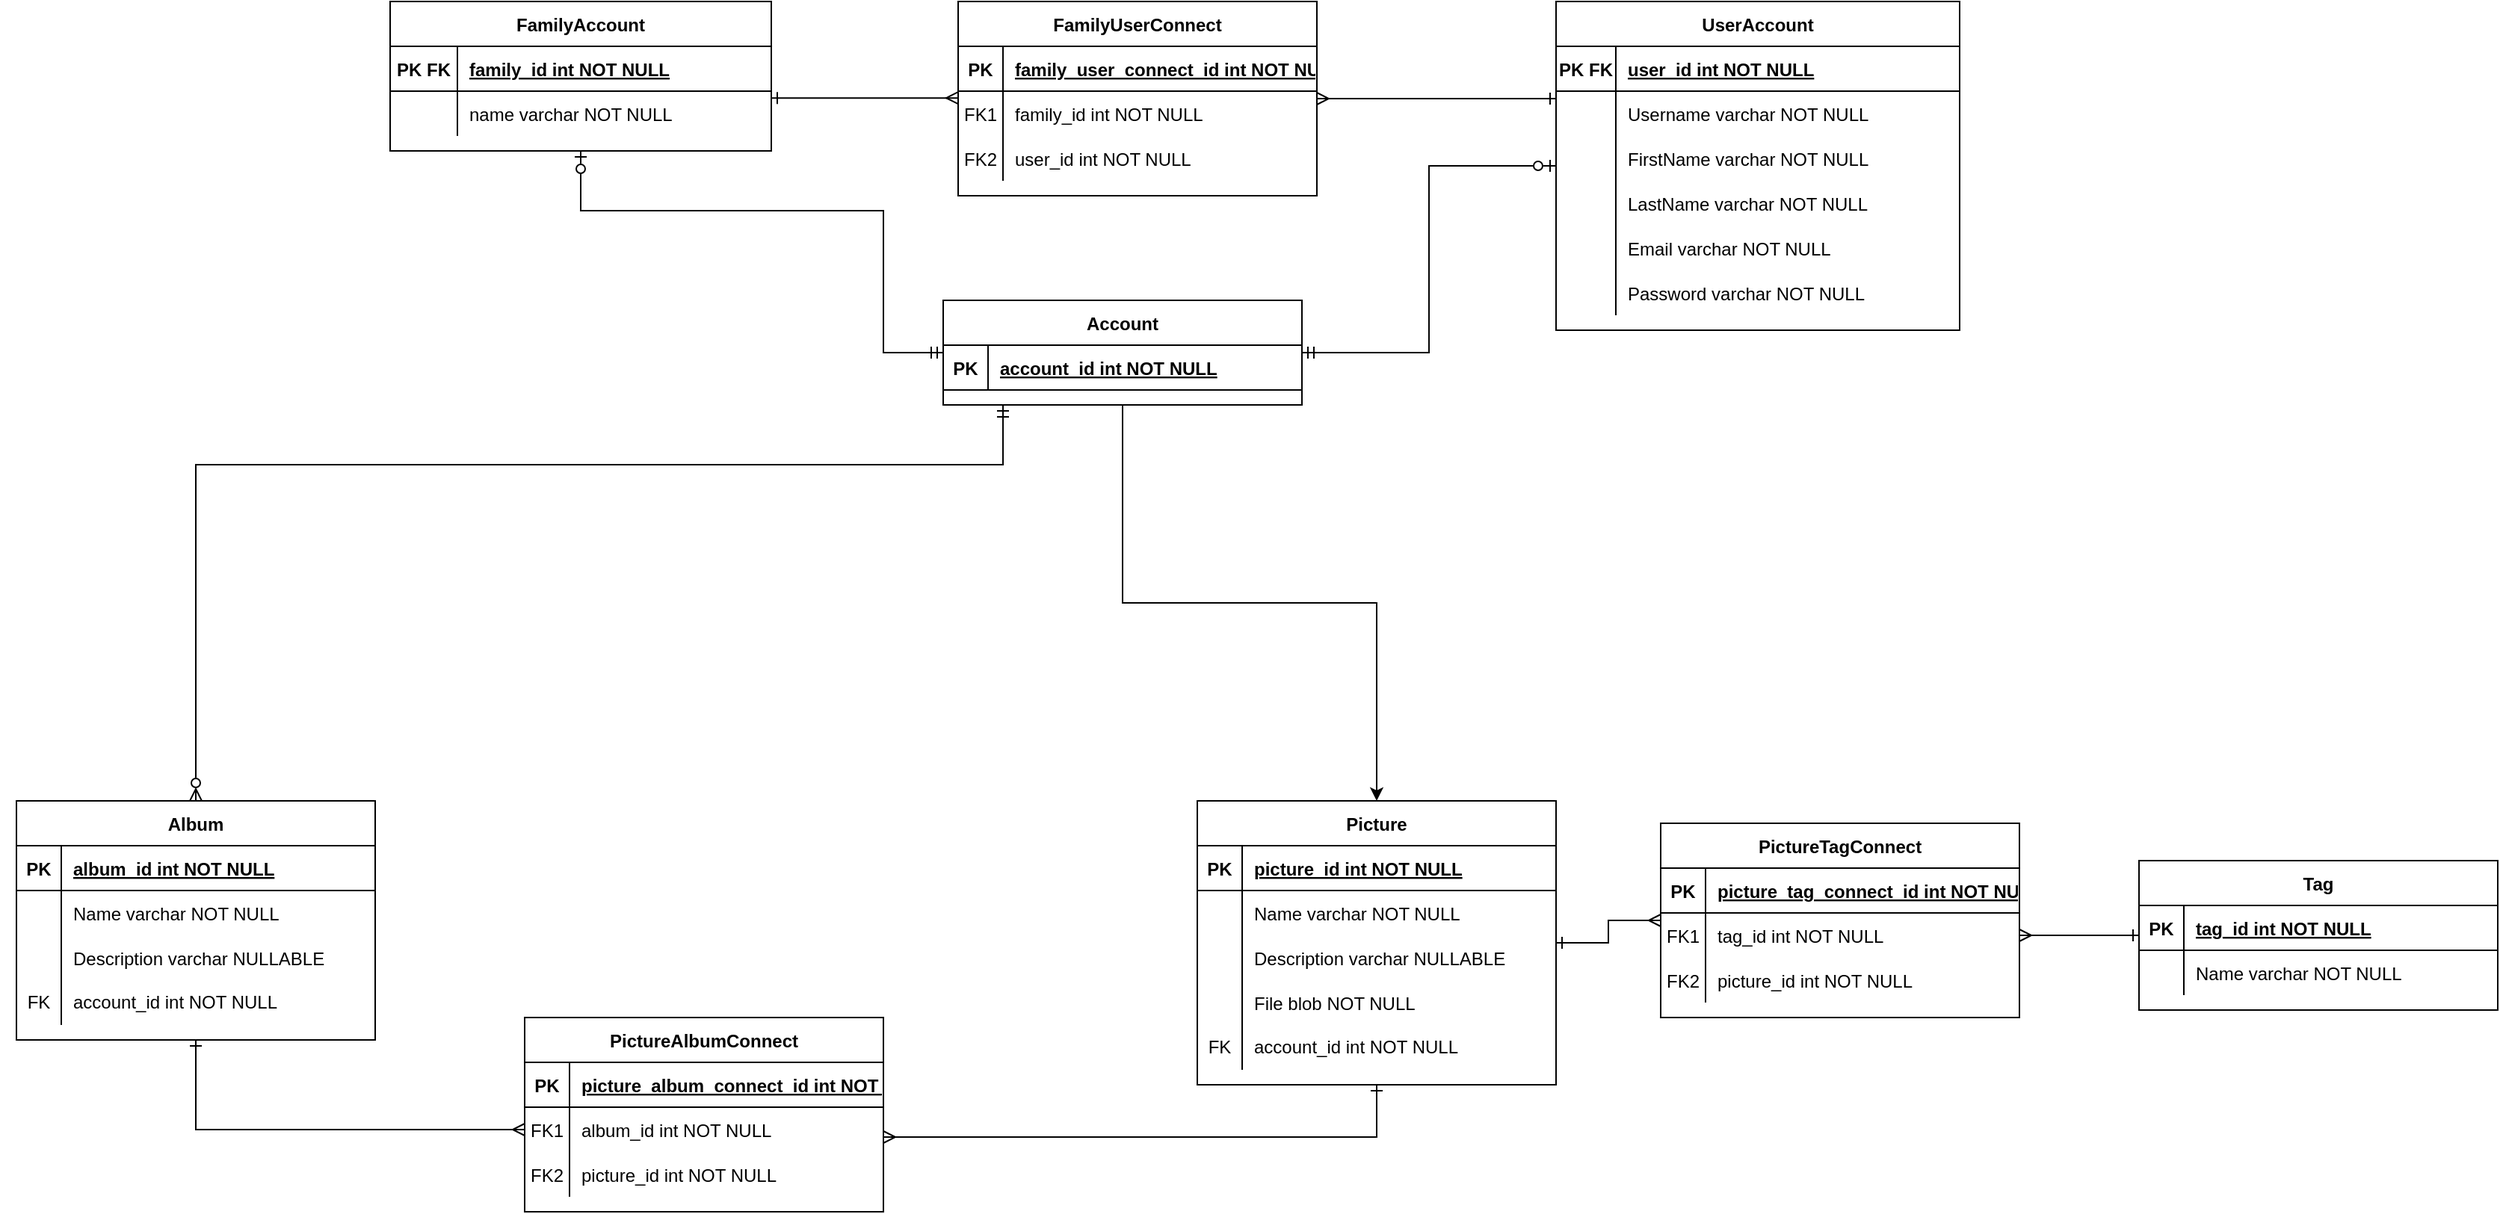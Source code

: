 <mxfile version="26.0.11">
  <diagram id="R2lEEEUBdFMjLlhIrx00" name="Page-1">
    <mxGraphModel dx="3000" dy="1609" grid="1" gridSize="10" guides="1" tooltips="1" connect="1" arrows="1" fold="1" page="1" pageScale="1" pageWidth="850" pageHeight="1100" math="0" shadow="0" extFonts="Permanent Marker^https://fonts.googleapis.com/css?family=Permanent+Marker">
      <root>
        <mxCell id="0" />
        <mxCell id="1" parent="0" />
        <mxCell id="RA-EOFCS5akj_mAFIL7i-8" style="edgeStyle=orthogonalEdgeStyle;rounded=0;orthogonalLoop=1;jettySize=auto;html=1;startArrow=ERone;startFill=0;endArrow=ERmany;endFill=0;" edge="1" parent="1" source="RA-EOFCS5akj_mAFIL7i-9" target="RA-EOFCS5akj_mAFIL7i-40">
          <mxGeometry relative="1" as="geometry" />
        </mxCell>
        <mxCell id="RA-EOFCS5akj_mAFIL7i-9" value="Picture" style="shape=table;startSize=30;container=1;collapsible=1;childLayout=tableLayout;fixedRows=1;rowLines=0;fontStyle=1;align=center;resizeLast=1;" vertex="1" parent="1">
          <mxGeometry x="800" y="575" width="240" height="190" as="geometry" />
        </mxCell>
        <mxCell id="RA-EOFCS5akj_mAFIL7i-10" value="" style="shape=partialRectangle;collapsible=0;dropTarget=0;pointerEvents=0;fillColor=none;points=[[0,0.5],[1,0.5]];portConstraint=eastwest;top=0;left=0;right=0;bottom=1;" vertex="1" parent="RA-EOFCS5akj_mAFIL7i-9">
          <mxGeometry y="30" width="240" height="30" as="geometry" />
        </mxCell>
        <mxCell id="RA-EOFCS5akj_mAFIL7i-11" value="PK" style="shape=partialRectangle;overflow=hidden;connectable=0;fillColor=none;top=0;left=0;bottom=0;right=0;fontStyle=1;" vertex="1" parent="RA-EOFCS5akj_mAFIL7i-10">
          <mxGeometry width="30" height="30" as="geometry">
            <mxRectangle width="30" height="30" as="alternateBounds" />
          </mxGeometry>
        </mxCell>
        <mxCell id="RA-EOFCS5akj_mAFIL7i-12" value="picture_id int NOT NULL " style="shape=partialRectangle;overflow=hidden;connectable=0;fillColor=none;top=0;left=0;bottom=0;right=0;align=left;spacingLeft=6;fontStyle=5;" vertex="1" parent="RA-EOFCS5akj_mAFIL7i-10">
          <mxGeometry x="30" width="210" height="30" as="geometry">
            <mxRectangle width="210" height="30" as="alternateBounds" />
          </mxGeometry>
        </mxCell>
        <mxCell id="RA-EOFCS5akj_mAFIL7i-13" value="" style="shape=partialRectangle;collapsible=0;dropTarget=0;pointerEvents=0;fillColor=none;points=[[0,0.5],[1,0.5]];portConstraint=eastwest;top=0;left=0;right=0;bottom=0;" vertex="1" parent="RA-EOFCS5akj_mAFIL7i-9">
          <mxGeometry y="60" width="240" height="30" as="geometry" />
        </mxCell>
        <mxCell id="RA-EOFCS5akj_mAFIL7i-14" value="" style="shape=partialRectangle;overflow=hidden;connectable=0;fillColor=none;top=0;left=0;bottom=0;right=0;" vertex="1" parent="RA-EOFCS5akj_mAFIL7i-13">
          <mxGeometry width="30" height="30" as="geometry">
            <mxRectangle width="30" height="30" as="alternateBounds" />
          </mxGeometry>
        </mxCell>
        <mxCell id="RA-EOFCS5akj_mAFIL7i-15" value="Name varchar NOT NULL" style="shape=partialRectangle;overflow=hidden;connectable=0;fillColor=none;top=0;left=0;bottom=0;right=0;align=left;spacingLeft=6;" vertex="1" parent="RA-EOFCS5akj_mAFIL7i-13">
          <mxGeometry x="30" width="210" height="30" as="geometry">
            <mxRectangle width="210" height="30" as="alternateBounds" />
          </mxGeometry>
        </mxCell>
        <mxCell id="RA-EOFCS5akj_mAFIL7i-16" value="" style="shape=tableRow;horizontal=0;startSize=0;swimlaneHead=0;swimlaneBody=0;fillColor=none;collapsible=0;dropTarget=0;points=[[0,0.5],[1,0.5]];portConstraint=eastwest;top=0;left=0;right=0;bottom=0;" vertex="1" parent="RA-EOFCS5akj_mAFIL7i-9">
          <mxGeometry y="90" width="240" height="30" as="geometry" />
        </mxCell>
        <mxCell id="RA-EOFCS5akj_mAFIL7i-17" value="" style="shape=partialRectangle;connectable=0;fillColor=none;top=0;left=0;bottom=0;right=0;editable=1;overflow=hidden;" vertex="1" parent="RA-EOFCS5akj_mAFIL7i-16">
          <mxGeometry width="30" height="30" as="geometry">
            <mxRectangle width="30" height="30" as="alternateBounds" />
          </mxGeometry>
        </mxCell>
        <mxCell id="RA-EOFCS5akj_mAFIL7i-18" value="Description varchar NULLABLE" style="shape=partialRectangle;connectable=0;fillColor=none;top=0;left=0;bottom=0;right=0;align=left;spacingLeft=6;overflow=hidden;" vertex="1" parent="RA-EOFCS5akj_mAFIL7i-16">
          <mxGeometry x="30" width="210" height="30" as="geometry">
            <mxRectangle width="210" height="30" as="alternateBounds" />
          </mxGeometry>
        </mxCell>
        <mxCell id="RA-EOFCS5akj_mAFIL7i-19" value="" style="shape=tableRow;horizontal=0;startSize=0;swimlaneHead=0;swimlaneBody=0;fillColor=none;collapsible=0;dropTarget=0;points=[[0,0.5],[1,0.5]];portConstraint=eastwest;top=0;left=0;right=0;bottom=0;" vertex="1" parent="RA-EOFCS5akj_mAFIL7i-9">
          <mxGeometry y="120" width="240" height="30" as="geometry" />
        </mxCell>
        <mxCell id="RA-EOFCS5akj_mAFIL7i-20" value="" style="shape=partialRectangle;connectable=0;fillColor=none;top=0;left=0;bottom=0;right=0;editable=1;overflow=hidden;" vertex="1" parent="RA-EOFCS5akj_mAFIL7i-19">
          <mxGeometry width="30" height="30" as="geometry">
            <mxRectangle width="30" height="30" as="alternateBounds" />
          </mxGeometry>
        </mxCell>
        <mxCell id="RA-EOFCS5akj_mAFIL7i-21" value="File blob NOT NULL" style="shape=partialRectangle;connectable=0;fillColor=none;top=0;left=0;bottom=0;right=0;align=left;spacingLeft=6;overflow=hidden;" vertex="1" parent="RA-EOFCS5akj_mAFIL7i-19">
          <mxGeometry x="30" width="210" height="30" as="geometry">
            <mxRectangle width="210" height="30" as="alternateBounds" />
          </mxGeometry>
        </mxCell>
        <mxCell id="RA-EOFCS5akj_mAFIL7i-121" value="" style="shape=tableRow;horizontal=0;startSize=0;swimlaneHead=0;swimlaneBody=0;fillColor=none;collapsible=0;dropTarget=0;points=[[0,0.5],[1,0.5]];portConstraint=eastwest;top=0;left=0;right=0;bottom=0;" vertex="1" parent="RA-EOFCS5akj_mAFIL7i-9">
          <mxGeometry y="150" width="240" height="30" as="geometry" />
        </mxCell>
        <mxCell id="RA-EOFCS5akj_mAFIL7i-122" value="FK" style="shape=partialRectangle;connectable=0;fillColor=none;top=0;left=0;bottom=0;right=0;fontStyle=0;overflow=hidden;whiteSpace=wrap;html=1;" vertex="1" parent="RA-EOFCS5akj_mAFIL7i-121">
          <mxGeometry width="30" height="30" as="geometry">
            <mxRectangle width="30" height="30" as="alternateBounds" />
          </mxGeometry>
        </mxCell>
        <mxCell id="RA-EOFCS5akj_mAFIL7i-123" value="account_id int NOT NULL" style="shape=partialRectangle;connectable=0;fillColor=none;top=0;left=0;bottom=0;right=0;align=left;spacingLeft=6;fontStyle=0;overflow=hidden;whiteSpace=wrap;html=1;" vertex="1" parent="RA-EOFCS5akj_mAFIL7i-121">
          <mxGeometry x="30" width="210" height="30" as="geometry">
            <mxRectangle width="210" height="30" as="alternateBounds" />
          </mxGeometry>
        </mxCell>
        <mxCell id="RA-EOFCS5akj_mAFIL7i-22" style="edgeStyle=orthogonalEdgeStyle;rounded=0;orthogonalLoop=1;jettySize=auto;html=1;startArrow=ERmany;startFill=0;endArrow=ERone;endFill=0;" edge="1" parent="1" source="RA-EOFCS5akj_mAFIL7i-23" target="RA-EOFCS5akj_mAFIL7i-9">
          <mxGeometry relative="1" as="geometry">
            <Array as="points">
              <mxPoint x="920" y="800" />
            </Array>
          </mxGeometry>
        </mxCell>
        <mxCell id="RA-EOFCS5akj_mAFIL7i-23" value="PictureAlbumConnect" style="shape=table;startSize=30;container=1;collapsible=1;childLayout=tableLayout;fixedRows=1;rowLines=0;fontStyle=1;align=center;resizeLast=1;" vertex="1" parent="1">
          <mxGeometry x="350" y="720" width="240" height="130" as="geometry" />
        </mxCell>
        <mxCell id="RA-EOFCS5akj_mAFIL7i-24" value="" style="shape=partialRectangle;collapsible=0;dropTarget=0;pointerEvents=0;fillColor=none;points=[[0,0.5],[1,0.5]];portConstraint=eastwest;top=0;left=0;right=0;bottom=1;" vertex="1" parent="RA-EOFCS5akj_mAFIL7i-23">
          <mxGeometry y="30" width="240" height="30" as="geometry" />
        </mxCell>
        <mxCell id="RA-EOFCS5akj_mAFIL7i-25" value="PK" style="shape=partialRectangle;overflow=hidden;connectable=0;fillColor=none;top=0;left=0;bottom=0;right=0;fontStyle=1;" vertex="1" parent="RA-EOFCS5akj_mAFIL7i-24">
          <mxGeometry width="30" height="30" as="geometry">
            <mxRectangle width="30" height="30" as="alternateBounds" />
          </mxGeometry>
        </mxCell>
        <mxCell id="RA-EOFCS5akj_mAFIL7i-26" value="picture_album_connect_id int NOT NULL " style="shape=partialRectangle;overflow=hidden;connectable=0;fillColor=none;top=0;left=0;bottom=0;right=0;align=left;spacingLeft=6;fontStyle=5;" vertex="1" parent="RA-EOFCS5akj_mAFIL7i-24">
          <mxGeometry x="30" width="210" height="30" as="geometry">
            <mxRectangle width="210" height="30" as="alternateBounds" />
          </mxGeometry>
        </mxCell>
        <mxCell id="RA-EOFCS5akj_mAFIL7i-27" value="" style="shape=partialRectangle;collapsible=0;dropTarget=0;pointerEvents=0;fillColor=none;points=[[0,0.5],[1,0.5]];portConstraint=eastwest;top=0;left=0;right=0;bottom=0;" vertex="1" parent="RA-EOFCS5akj_mAFIL7i-23">
          <mxGeometry y="60" width="240" height="30" as="geometry" />
        </mxCell>
        <mxCell id="RA-EOFCS5akj_mAFIL7i-28" value="FK1" style="shape=partialRectangle;overflow=hidden;connectable=0;fillColor=none;top=0;left=0;bottom=0;right=0;" vertex="1" parent="RA-EOFCS5akj_mAFIL7i-27">
          <mxGeometry width="30" height="30" as="geometry">
            <mxRectangle width="30" height="30" as="alternateBounds" />
          </mxGeometry>
        </mxCell>
        <mxCell id="RA-EOFCS5akj_mAFIL7i-29" value="album_id int NOT NULL" style="shape=partialRectangle;overflow=hidden;connectable=0;fillColor=none;top=0;left=0;bottom=0;right=0;align=left;spacingLeft=6;" vertex="1" parent="RA-EOFCS5akj_mAFIL7i-27">
          <mxGeometry x="30" width="210" height="30" as="geometry">
            <mxRectangle width="210" height="30" as="alternateBounds" />
          </mxGeometry>
        </mxCell>
        <mxCell id="RA-EOFCS5akj_mAFIL7i-30" value="" style="shape=partialRectangle;collapsible=0;dropTarget=0;pointerEvents=0;fillColor=none;points=[[0,0.5],[1,0.5]];portConstraint=eastwest;top=0;left=0;right=0;bottom=0;" vertex="1" parent="RA-EOFCS5akj_mAFIL7i-23">
          <mxGeometry y="90" width="240" height="30" as="geometry" />
        </mxCell>
        <mxCell id="RA-EOFCS5akj_mAFIL7i-31" value="FK2" style="shape=partialRectangle;overflow=hidden;connectable=0;fillColor=none;top=0;left=0;bottom=0;right=0;" vertex="1" parent="RA-EOFCS5akj_mAFIL7i-30">
          <mxGeometry width="30" height="30" as="geometry">
            <mxRectangle width="30" height="30" as="alternateBounds" />
          </mxGeometry>
        </mxCell>
        <mxCell id="RA-EOFCS5akj_mAFIL7i-32" value="picture_id int NOT NULL" style="shape=partialRectangle;overflow=hidden;connectable=0;fillColor=none;top=0;left=0;bottom=0;right=0;align=left;spacingLeft=6;" vertex="1" parent="RA-EOFCS5akj_mAFIL7i-30">
          <mxGeometry x="30" width="210" height="30" as="geometry">
            <mxRectangle width="210" height="30" as="alternateBounds" />
          </mxGeometry>
        </mxCell>
        <mxCell id="RA-EOFCS5akj_mAFIL7i-33" value="Tag" style="shape=table;startSize=30;container=1;collapsible=1;childLayout=tableLayout;fixedRows=1;rowLines=0;fontStyle=1;align=center;resizeLast=1;" vertex="1" parent="1">
          <mxGeometry x="1430" y="615" width="240" height="100" as="geometry" />
        </mxCell>
        <mxCell id="RA-EOFCS5akj_mAFIL7i-34" value="" style="shape=partialRectangle;collapsible=0;dropTarget=0;pointerEvents=0;fillColor=none;points=[[0,0.5],[1,0.5]];portConstraint=eastwest;top=0;left=0;right=0;bottom=1;" vertex="1" parent="RA-EOFCS5akj_mAFIL7i-33">
          <mxGeometry y="30" width="240" height="30" as="geometry" />
        </mxCell>
        <mxCell id="RA-EOFCS5akj_mAFIL7i-35" value="PK" style="shape=partialRectangle;overflow=hidden;connectable=0;fillColor=none;top=0;left=0;bottom=0;right=0;fontStyle=1;" vertex="1" parent="RA-EOFCS5akj_mAFIL7i-34">
          <mxGeometry width="30" height="30" as="geometry">
            <mxRectangle width="30" height="30" as="alternateBounds" />
          </mxGeometry>
        </mxCell>
        <mxCell id="RA-EOFCS5akj_mAFIL7i-36" value="tag_id int NOT NULL " style="shape=partialRectangle;overflow=hidden;connectable=0;fillColor=none;top=0;left=0;bottom=0;right=0;align=left;spacingLeft=6;fontStyle=5;" vertex="1" parent="RA-EOFCS5akj_mAFIL7i-34">
          <mxGeometry x="30" width="210" height="30" as="geometry">
            <mxRectangle width="210" height="30" as="alternateBounds" />
          </mxGeometry>
        </mxCell>
        <mxCell id="RA-EOFCS5akj_mAFIL7i-37" value="" style="shape=partialRectangle;collapsible=0;dropTarget=0;pointerEvents=0;fillColor=none;points=[[0,0.5],[1,0.5]];portConstraint=eastwest;top=0;left=0;right=0;bottom=0;" vertex="1" parent="RA-EOFCS5akj_mAFIL7i-33">
          <mxGeometry y="60" width="240" height="30" as="geometry" />
        </mxCell>
        <mxCell id="RA-EOFCS5akj_mAFIL7i-38" value="" style="shape=partialRectangle;overflow=hidden;connectable=0;fillColor=none;top=0;left=0;bottom=0;right=0;" vertex="1" parent="RA-EOFCS5akj_mAFIL7i-37">
          <mxGeometry width="30" height="30" as="geometry">
            <mxRectangle width="30" height="30" as="alternateBounds" />
          </mxGeometry>
        </mxCell>
        <mxCell id="RA-EOFCS5akj_mAFIL7i-39" value="Name varchar NOT NULL" style="shape=partialRectangle;overflow=hidden;connectable=0;fillColor=none;top=0;left=0;bottom=0;right=0;align=left;spacingLeft=6;" vertex="1" parent="RA-EOFCS5akj_mAFIL7i-37">
          <mxGeometry x="30" width="210" height="30" as="geometry">
            <mxRectangle width="210" height="30" as="alternateBounds" />
          </mxGeometry>
        </mxCell>
        <mxCell id="RA-EOFCS5akj_mAFIL7i-40" value="PictureTagConnect" style="shape=table;startSize=30;container=1;collapsible=1;childLayout=tableLayout;fixedRows=1;rowLines=0;fontStyle=1;align=center;resizeLast=1;" vertex="1" parent="1">
          <mxGeometry x="1110" y="590" width="240" height="130" as="geometry" />
        </mxCell>
        <mxCell id="RA-EOFCS5akj_mAFIL7i-41" value="" style="shape=partialRectangle;collapsible=0;dropTarget=0;pointerEvents=0;fillColor=none;points=[[0,0.5],[1,0.5]];portConstraint=eastwest;top=0;left=0;right=0;bottom=1;" vertex="1" parent="RA-EOFCS5akj_mAFIL7i-40">
          <mxGeometry y="30" width="240" height="30" as="geometry" />
        </mxCell>
        <mxCell id="RA-EOFCS5akj_mAFIL7i-42" value="PK" style="shape=partialRectangle;overflow=hidden;connectable=0;fillColor=none;top=0;left=0;bottom=0;right=0;fontStyle=1;" vertex="1" parent="RA-EOFCS5akj_mAFIL7i-41">
          <mxGeometry width="30" height="30" as="geometry">
            <mxRectangle width="30" height="30" as="alternateBounds" />
          </mxGeometry>
        </mxCell>
        <mxCell id="RA-EOFCS5akj_mAFIL7i-43" value="picture_tag_connect_id int NOT NULL " style="shape=partialRectangle;overflow=hidden;connectable=0;fillColor=none;top=0;left=0;bottom=0;right=0;align=left;spacingLeft=6;fontStyle=5;" vertex="1" parent="RA-EOFCS5akj_mAFIL7i-41">
          <mxGeometry x="30" width="210" height="30" as="geometry">
            <mxRectangle width="210" height="30" as="alternateBounds" />
          </mxGeometry>
        </mxCell>
        <mxCell id="RA-EOFCS5akj_mAFIL7i-44" value="" style="shape=partialRectangle;collapsible=0;dropTarget=0;pointerEvents=0;fillColor=none;points=[[0,0.5],[1,0.5]];portConstraint=eastwest;top=0;left=0;right=0;bottom=0;" vertex="1" parent="RA-EOFCS5akj_mAFIL7i-40">
          <mxGeometry y="60" width="240" height="30" as="geometry" />
        </mxCell>
        <mxCell id="RA-EOFCS5akj_mAFIL7i-45" value="FK1" style="shape=partialRectangle;overflow=hidden;connectable=0;fillColor=none;top=0;left=0;bottom=0;right=0;" vertex="1" parent="RA-EOFCS5akj_mAFIL7i-44">
          <mxGeometry width="30" height="30" as="geometry">
            <mxRectangle width="30" height="30" as="alternateBounds" />
          </mxGeometry>
        </mxCell>
        <mxCell id="RA-EOFCS5akj_mAFIL7i-46" value="tag_id int NOT NULL" style="shape=partialRectangle;overflow=hidden;connectable=0;fillColor=none;top=0;left=0;bottom=0;right=0;align=left;spacingLeft=6;" vertex="1" parent="RA-EOFCS5akj_mAFIL7i-44">
          <mxGeometry x="30" width="210" height="30" as="geometry">
            <mxRectangle width="210" height="30" as="alternateBounds" />
          </mxGeometry>
        </mxCell>
        <mxCell id="RA-EOFCS5akj_mAFIL7i-47" value="" style="shape=partialRectangle;collapsible=0;dropTarget=0;pointerEvents=0;fillColor=none;points=[[0,0.5],[1,0.5]];portConstraint=eastwest;top=0;left=0;right=0;bottom=0;" vertex="1" parent="RA-EOFCS5akj_mAFIL7i-40">
          <mxGeometry y="90" width="240" height="30" as="geometry" />
        </mxCell>
        <mxCell id="RA-EOFCS5akj_mAFIL7i-48" value="FK2" style="shape=partialRectangle;overflow=hidden;connectable=0;fillColor=none;top=0;left=0;bottom=0;right=0;" vertex="1" parent="RA-EOFCS5akj_mAFIL7i-47">
          <mxGeometry width="30" height="30" as="geometry">
            <mxRectangle width="30" height="30" as="alternateBounds" />
          </mxGeometry>
        </mxCell>
        <mxCell id="RA-EOFCS5akj_mAFIL7i-49" value="picture_id int NOT NULL" style="shape=partialRectangle;overflow=hidden;connectable=0;fillColor=none;top=0;left=0;bottom=0;right=0;align=left;spacingLeft=6;" vertex="1" parent="RA-EOFCS5akj_mAFIL7i-47">
          <mxGeometry x="30" width="210" height="30" as="geometry">
            <mxRectangle width="210" height="30" as="alternateBounds" />
          </mxGeometry>
        </mxCell>
        <mxCell id="RA-EOFCS5akj_mAFIL7i-56" value="" style="shape=tableRow;horizontal=0;startSize=0;swimlaneHead=0;swimlaneBody=0;fillColor=none;collapsible=0;dropTarget=0;points=[[0,0.5],[1,0.5]];portConstraint=eastwest;top=0;left=0;right=0;bottom=0;" vertex="1" parent="1">
          <mxGeometry y="630" width="240" height="30" as="geometry" />
        </mxCell>
        <mxCell id="RA-EOFCS5akj_mAFIL7i-59" style="edgeStyle=orthogonalEdgeStyle;rounded=0;orthogonalLoop=1;jettySize=auto;html=1;endArrow=ERone;endFill=0;startArrow=ERmany;startFill=0;" edge="1" parent="1" source="RA-EOFCS5akj_mAFIL7i-44" target="RA-EOFCS5akj_mAFIL7i-33">
          <mxGeometry relative="1" as="geometry" />
        </mxCell>
        <mxCell id="RA-EOFCS5akj_mAFIL7i-60" style="edgeStyle=orthogonalEdgeStyle;rounded=0;orthogonalLoop=1;jettySize=auto;html=1;startArrow=ERmany;startFill=0;endArrow=ERone;endFill=0;" edge="1" parent="1" source="RA-EOFCS5akj_mAFIL7i-27" target="RA-EOFCS5akj_mAFIL7i-61">
          <mxGeometry relative="1" as="geometry">
            <mxPoint x="120" y="670" as="targetPoint" />
          </mxGeometry>
        </mxCell>
        <mxCell id="RA-EOFCS5akj_mAFIL7i-61" value="Album" style="shape=table;startSize=30;container=1;collapsible=1;childLayout=tableLayout;fixedRows=1;rowLines=0;fontStyle=1;align=center;resizeLast=1;" vertex="1" parent="1">
          <mxGeometry x="10" y="575" width="240" height="160" as="geometry" />
        </mxCell>
        <mxCell id="RA-EOFCS5akj_mAFIL7i-62" value="" style="shape=partialRectangle;collapsible=0;dropTarget=0;pointerEvents=0;fillColor=none;points=[[0,0.5],[1,0.5]];portConstraint=eastwest;top=0;left=0;right=0;bottom=1;" vertex="1" parent="RA-EOFCS5akj_mAFIL7i-61">
          <mxGeometry y="30" width="240" height="30" as="geometry" />
        </mxCell>
        <mxCell id="RA-EOFCS5akj_mAFIL7i-63" value="PK" style="shape=partialRectangle;overflow=hidden;connectable=0;fillColor=none;top=0;left=0;bottom=0;right=0;fontStyle=1;" vertex="1" parent="RA-EOFCS5akj_mAFIL7i-62">
          <mxGeometry width="30" height="30" as="geometry">
            <mxRectangle width="30" height="30" as="alternateBounds" />
          </mxGeometry>
        </mxCell>
        <mxCell id="RA-EOFCS5akj_mAFIL7i-64" value="album_id int NOT NULL " style="shape=partialRectangle;overflow=hidden;connectable=0;fillColor=none;top=0;left=0;bottom=0;right=0;align=left;spacingLeft=6;fontStyle=5;" vertex="1" parent="RA-EOFCS5akj_mAFIL7i-62">
          <mxGeometry x="30" width="210" height="30" as="geometry">
            <mxRectangle width="210" height="30" as="alternateBounds" />
          </mxGeometry>
        </mxCell>
        <mxCell id="RA-EOFCS5akj_mAFIL7i-65" value="" style="shape=partialRectangle;collapsible=0;dropTarget=0;pointerEvents=0;fillColor=none;points=[[0,0.5],[1,0.5]];portConstraint=eastwest;top=0;left=0;right=0;bottom=0;" vertex="1" parent="RA-EOFCS5akj_mAFIL7i-61">
          <mxGeometry y="60" width="240" height="30" as="geometry" />
        </mxCell>
        <mxCell id="RA-EOFCS5akj_mAFIL7i-66" value="" style="shape=partialRectangle;overflow=hidden;connectable=0;fillColor=none;top=0;left=0;bottom=0;right=0;" vertex="1" parent="RA-EOFCS5akj_mAFIL7i-65">
          <mxGeometry width="30" height="30" as="geometry">
            <mxRectangle width="30" height="30" as="alternateBounds" />
          </mxGeometry>
        </mxCell>
        <mxCell id="RA-EOFCS5akj_mAFIL7i-67" value="Name varchar NOT NULL" style="shape=partialRectangle;overflow=hidden;connectable=0;fillColor=none;top=0;left=0;bottom=0;right=0;align=left;spacingLeft=6;" vertex="1" parent="RA-EOFCS5akj_mAFIL7i-65">
          <mxGeometry x="30" width="210" height="30" as="geometry">
            <mxRectangle width="210" height="30" as="alternateBounds" />
          </mxGeometry>
        </mxCell>
        <mxCell id="RA-EOFCS5akj_mAFIL7i-68" value="" style="shape=tableRow;horizontal=0;startSize=0;swimlaneHead=0;swimlaneBody=0;fillColor=none;collapsible=0;dropTarget=0;points=[[0,0.5],[1,0.5]];portConstraint=eastwest;top=0;left=0;right=0;bottom=0;" vertex="1" parent="RA-EOFCS5akj_mAFIL7i-61">
          <mxGeometry y="90" width="240" height="30" as="geometry" />
        </mxCell>
        <mxCell id="RA-EOFCS5akj_mAFIL7i-69" value="" style="shape=partialRectangle;connectable=0;fillColor=none;top=0;left=0;bottom=0;right=0;editable=1;overflow=hidden;" vertex="1" parent="RA-EOFCS5akj_mAFIL7i-68">
          <mxGeometry width="30" height="30" as="geometry">
            <mxRectangle width="30" height="30" as="alternateBounds" />
          </mxGeometry>
        </mxCell>
        <mxCell id="RA-EOFCS5akj_mAFIL7i-70" value="Description varchar NULLABLE" style="shape=partialRectangle;connectable=0;fillColor=none;top=0;left=0;bottom=0;right=0;align=left;spacingLeft=6;overflow=hidden;" vertex="1" parent="RA-EOFCS5akj_mAFIL7i-68">
          <mxGeometry x="30" width="210" height="30" as="geometry">
            <mxRectangle width="210" height="30" as="alternateBounds" />
          </mxGeometry>
        </mxCell>
        <mxCell id="RA-EOFCS5akj_mAFIL7i-118" value="" style="shape=tableRow;horizontal=0;startSize=0;swimlaneHead=0;swimlaneBody=0;fillColor=none;collapsible=0;dropTarget=0;points=[[0,0.5],[1,0.5]];portConstraint=eastwest;top=0;left=0;right=0;bottom=0;" vertex="1" parent="RA-EOFCS5akj_mAFIL7i-61">
          <mxGeometry y="120" width="240" height="30" as="geometry" />
        </mxCell>
        <mxCell id="RA-EOFCS5akj_mAFIL7i-119" value="FK" style="shape=partialRectangle;connectable=0;fillColor=none;top=0;left=0;bottom=0;right=0;fontStyle=0;overflow=hidden;whiteSpace=wrap;html=1;" vertex="1" parent="RA-EOFCS5akj_mAFIL7i-118">
          <mxGeometry width="30" height="30" as="geometry">
            <mxRectangle width="30" height="30" as="alternateBounds" />
          </mxGeometry>
        </mxCell>
        <mxCell id="RA-EOFCS5akj_mAFIL7i-120" value="account_id int NOT NULL" style="shape=partialRectangle;connectable=0;fillColor=none;top=0;left=0;bottom=0;right=0;align=left;spacingLeft=6;fontStyle=0;overflow=hidden;whiteSpace=wrap;html=1;" vertex="1" parent="RA-EOFCS5akj_mAFIL7i-118">
          <mxGeometry x="30" width="210" height="30" as="geometry">
            <mxRectangle width="210" height="30" as="alternateBounds" />
          </mxGeometry>
        </mxCell>
        <mxCell id="RA-EOFCS5akj_mAFIL7i-116" style="edgeStyle=orthogonalEdgeStyle;rounded=0;orthogonalLoop=1;jettySize=auto;html=1;endArrow=ERmandOne;endFill=0;startArrow=ERzeroToOne;startFill=0;" edge="1" parent="1" source="RA-EOFCS5akj_mAFIL7i-71" target="RA-EOFCS5akj_mAFIL7i-90">
          <mxGeometry relative="1" as="geometry" />
        </mxCell>
        <mxCell id="RA-EOFCS5akj_mAFIL7i-71" value="UserAccount" style="shape=table;startSize=30;container=1;collapsible=1;childLayout=tableLayout;fixedRows=1;rowLines=0;fontStyle=1;align=center;resizeLast=1;" vertex="1" parent="1">
          <mxGeometry x="1040" y="40" width="270" height="220" as="geometry" />
        </mxCell>
        <mxCell id="RA-EOFCS5akj_mAFIL7i-72" value="" style="shape=partialRectangle;collapsible=0;dropTarget=0;pointerEvents=0;fillColor=none;points=[[0,0.5],[1,0.5]];portConstraint=eastwest;top=0;left=0;right=0;bottom=1;" vertex="1" parent="RA-EOFCS5akj_mAFIL7i-71">
          <mxGeometry y="30" width="270" height="30" as="geometry" />
        </mxCell>
        <mxCell id="RA-EOFCS5akj_mAFIL7i-73" value="PK FK" style="shape=partialRectangle;overflow=hidden;connectable=0;fillColor=none;top=0;left=0;bottom=0;right=0;fontStyle=1;" vertex="1" parent="RA-EOFCS5akj_mAFIL7i-72">
          <mxGeometry width="40" height="30" as="geometry">
            <mxRectangle width="40" height="30" as="alternateBounds" />
          </mxGeometry>
        </mxCell>
        <mxCell id="RA-EOFCS5akj_mAFIL7i-74" value="user_id int NOT NULL " style="shape=partialRectangle;overflow=hidden;connectable=0;fillColor=none;top=0;left=0;bottom=0;right=0;align=left;spacingLeft=6;fontStyle=5;" vertex="1" parent="RA-EOFCS5akj_mAFIL7i-72">
          <mxGeometry x="40" width="230" height="30" as="geometry">
            <mxRectangle width="230" height="30" as="alternateBounds" />
          </mxGeometry>
        </mxCell>
        <mxCell id="RA-EOFCS5akj_mAFIL7i-75" value="" style="shape=partialRectangle;collapsible=0;dropTarget=0;pointerEvents=0;fillColor=none;points=[[0,0.5],[1,0.5]];portConstraint=eastwest;top=0;left=0;right=0;bottom=0;" vertex="1" parent="RA-EOFCS5akj_mAFIL7i-71">
          <mxGeometry y="60" width="270" height="30" as="geometry" />
        </mxCell>
        <mxCell id="RA-EOFCS5akj_mAFIL7i-76" value="" style="shape=partialRectangle;overflow=hidden;connectable=0;fillColor=none;top=0;left=0;bottom=0;right=0;" vertex="1" parent="RA-EOFCS5akj_mAFIL7i-75">
          <mxGeometry width="40" height="30" as="geometry">
            <mxRectangle width="40" height="30" as="alternateBounds" />
          </mxGeometry>
        </mxCell>
        <mxCell id="RA-EOFCS5akj_mAFIL7i-77" value="Username varchar NOT NULL" style="shape=partialRectangle;overflow=hidden;connectable=0;fillColor=none;top=0;left=0;bottom=0;right=0;align=left;spacingLeft=6;" vertex="1" parent="RA-EOFCS5akj_mAFIL7i-75">
          <mxGeometry x="40" width="230" height="30" as="geometry">
            <mxRectangle width="230" height="30" as="alternateBounds" />
          </mxGeometry>
        </mxCell>
        <mxCell id="RA-EOFCS5akj_mAFIL7i-78" value="" style="shape=tableRow;horizontal=0;startSize=0;swimlaneHead=0;swimlaneBody=0;fillColor=none;collapsible=0;dropTarget=0;points=[[0,0.5],[1,0.5]];portConstraint=eastwest;top=0;left=0;right=0;bottom=0;" vertex="1" parent="RA-EOFCS5akj_mAFIL7i-71">
          <mxGeometry y="90" width="270" height="30" as="geometry" />
        </mxCell>
        <mxCell id="RA-EOFCS5akj_mAFIL7i-79" value="" style="shape=partialRectangle;connectable=0;fillColor=none;top=0;left=0;bottom=0;right=0;editable=1;overflow=hidden;" vertex="1" parent="RA-EOFCS5akj_mAFIL7i-78">
          <mxGeometry width="40" height="30" as="geometry">
            <mxRectangle width="40" height="30" as="alternateBounds" />
          </mxGeometry>
        </mxCell>
        <mxCell id="RA-EOFCS5akj_mAFIL7i-80" value="FirstName varchar NOT NULL" style="shape=partialRectangle;connectable=0;fillColor=none;top=0;left=0;bottom=0;right=0;align=left;spacingLeft=6;overflow=hidden;" vertex="1" parent="RA-EOFCS5akj_mAFIL7i-78">
          <mxGeometry x="40" width="230" height="30" as="geometry">
            <mxRectangle width="230" height="30" as="alternateBounds" />
          </mxGeometry>
        </mxCell>
        <mxCell id="RA-EOFCS5akj_mAFIL7i-81" value="" style="shape=tableRow;horizontal=0;startSize=0;swimlaneHead=0;swimlaneBody=0;fillColor=none;collapsible=0;dropTarget=0;points=[[0,0.5],[1,0.5]];portConstraint=eastwest;top=0;left=0;right=0;bottom=0;" vertex="1" parent="RA-EOFCS5akj_mAFIL7i-71">
          <mxGeometry y="120" width="270" height="30" as="geometry" />
        </mxCell>
        <mxCell id="RA-EOFCS5akj_mAFIL7i-82" value="" style="shape=partialRectangle;connectable=0;fillColor=none;top=0;left=0;bottom=0;right=0;editable=1;overflow=hidden;" vertex="1" parent="RA-EOFCS5akj_mAFIL7i-81">
          <mxGeometry width="40" height="30" as="geometry">
            <mxRectangle width="40" height="30" as="alternateBounds" />
          </mxGeometry>
        </mxCell>
        <mxCell id="RA-EOFCS5akj_mAFIL7i-83" value="LastName varchar NOT NULL" style="shape=partialRectangle;connectable=0;fillColor=none;top=0;left=0;bottom=0;right=0;align=left;spacingLeft=6;overflow=hidden;" vertex="1" parent="RA-EOFCS5akj_mAFIL7i-81">
          <mxGeometry x="40" width="230" height="30" as="geometry">
            <mxRectangle width="230" height="30" as="alternateBounds" />
          </mxGeometry>
        </mxCell>
        <mxCell id="RA-EOFCS5akj_mAFIL7i-84" value="" style="shape=tableRow;horizontal=0;startSize=0;swimlaneHead=0;swimlaneBody=0;fillColor=none;collapsible=0;dropTarget=0;points=[[0,0.5],[1,0.5]];portConstraint=eastwest;top=0;left=0;right=0;bottom=0;" vertex="1" parent="RA-EOFCS5akj_mAFIL7i-71">
          <mxGeometry y="150" width="270" height="30" as="geometry" />
        </mxCell>
        <mxCell id="RA-EOFCS5akj_mAFIL7i-85" value="" style="shape=partialRectangle;connectable=0;fillColor=none;top=0;left=0;bottom=0;right=0;editable=1;overflow=hidden;" vertex="1" parent="RA-EOFCS5akj_mAFIL7i-84">
          <mxGeometry width="40" height="30" as="geometry">
            <mxRectangle width="40" height="30" as="alternateBounds" />
          </mxGeometry>
        </mxCell>
        <mxCell id="RA-EOFCS5akj_mAFIL7i-86" value="Email varchar NOT NULL" style="shape=partialRectangle;connectable=0;fillColor=none;top=0;left=0;bottom=0;right=0;align=left;spacingLeft=6;overflow=hidden;" vertex="1" parent="RA-EOFCS5akj_mAFIL7i-84">
          <mxGeometry x="40" width="230" height="30" as="geometry">
            <mxRectangle width="230" height="30" as="alternateBounds" />
          </mxGeometry>
        </mxCell>
        <mxCell id="RA-EOFCS5akj_mAFIL7i-87" value="" style="shape=tableRow;horizontal=0;startSize=0;swimlaneHead=0;swimlaneBody=0;fillColor=none;collapsible=0;dropTarget=0;points=[[0,0.5],[1,0.5]];portConstraint=eastwest;top=0;left=0;right=0;bottom=0;" vertex="1" parent="RA-EOFCS5akj_mAFIL7i-71">
          <mxGeometry y="180" width="270" height="30" as="geometry" />
        </mxCell>
        <mxCell id="RA-EOFCS5akj_mAFIL7i-88" value="" style="shape=partialRectangle;connectable=0;fillColor=none;top=0;left=0;bottom=0;right=0;editable=1;overflow=hidden;" vertex="1" parent="RA-EOFCS5akj_mAFIL7i-87">
          <mxGeometry width="40" height="30" as="geometry">
            <mxRectangle width="40" height="30" as="alternateBounds" />
          </mxGeometry>
        </mxCell>
        <mxCell id="RA-EOFCS5akj_mAFIL7i-89" value="Password varchar NOT NULL" style="shape=partialRectangle;connectable=0;fillColor=none;top=0;left=0;bottom=0;right=0;align=left;spacingLeft=6;overflow=hidden;" vertex="1" parent="RA-EOFCS5akj_mAFIL7i-87">
          <mxGeometry x="40" width="230" height="30" as="geometry">
            <mxRectangle width="230" height="30" as="alternateBounds" />
          </mxGeometry>
        </mxCell>
        <mxCell id="RA-EOFCS5akj_mAFIL7i-124" style="edgeStyle=orthogonalEdgeStyle;rounded=0;orthogonalLoop=1;jettySize=auto;html=1;startArrow=ERmandOne;startFill=0;endArrow=ERzeroToMany;endFill=0;" edge="1" parent="1" source="RA-EOFCS5akj_mAFIL7i-90" target="RA-EOFCS5akj_mAFIL7i-61">
          <mxGeometry relative="1" as="geometry">
            <Array as="points">
              <mxPoint x="670" y="350" />
              <mxPoint x="130" y="350" />
            </Array>
          </mxGeometry>
        </mxCell>
        <mxCell id="RA-EOFCS5akj_mAFIL7i-125" style="edgeStyle=orthogonalEdgeStyle;rounded=0;orthogonalLoop=1;jettySize=auto;html=1;" edge="1" parent="1" source="RA-EOFCS5akj_mAFIL7i-90" target="RA-EOFCS5akj_mAFIL7i-9">
          <mxGeometry relative="1" as="geometry" />
        </mxCell>
        <mxCell id="RA-EOFCS5akj_mAFIL7i-90" value="Account" style="shape=table;startSize=30;container=1;collapsible=1;childLayout=tableLayout;fixedRows=1;rowLines=0;fontStyle=1;align=center;resizeLast=1;" vertex="1" parent="1">
          <mxGeometry x="630" y="240" width="240" height="70" as="geometry" />
        </mxCell>
        <mxCell id="RA-EOFCS5akj_mAFIL7i-91" value="" style="shape=partialRectangle;collapsible=0;dropTarget=0;pointerEvents=0;fillColor=none;points=[[0,0.5],[1,0.5]];portConstraint=eastwest;top=0;left=0;right=0;bottom=1;" vertex="1" parent="RA-EOFCS5akj_mAFIL7i-90">
          <mxGeometry y="30" width="240" height="30" as="geometry" />
        </mxCell>
        <mxCell id="RA-EOFCS5akj_mAFIL7i-92" value="PK" style="shape=partialRectangle;overflow=hidden;connectable=0;fillColor=none;top=0;left=0;bottom=0;right=0;fontStyle=1;" vertex="1" parent="RA-EOFCS5akj_mAFIL7i-91">
          <mxGeometry width="30" height="30" as="geometry">
            <mxRectangle width="30" height="30" as="alternateBounds" />
          </mxGeometry>
        </mxCell>
        <mxCell id="RA-EOFCS5akj_mAFIL7i-93" value="account_id int NOT NULL " style="shape=partialRectangle;overflow=hidden;connectable=0;fillColor=none;top=0;left=0;bottom=0;right=0;align=left;spacingLeft=6;fontStyle=5;" vertex="1" parent="RA-EOFCS5akj_mAFIL7i-91">
          <mxGeometry x="30" width="210" height="30" as="geometry">
            <mxRectangle width="210" height="30" as="alternateBounds" />
          </mxGeometry>
        </mxCell>
        <mxCell id="RA-EOFCS5akj_mAFIL7i-117" style="edgeStyle=orthogonalEdgeStyle;rounded=0;orthogonalLoop=1;jettySize=auto;html=1;startArrow=ERzeroToOne;startFill=0;endArrow=ERmandOne;endFill=0;" edge="1" parent="1" source="RA-EOFCS5akj_mAFIL7i-109" target="RA-EOFCS5akj_mAFIL7i-90">
          <mxGeometry relative="1" as="geometry">
            <Array as="points">
              <mxPoint x="590" y="180" />
              <mxPoint x="590" y="275" />
            </Array>
          </mxGeometry>
        </mxCell>
        <mxCell id="RA-EOFCS5akj_mAFIL7i-109" value="FamilyAccount" style="shape=table;startSize=30;container=1;collapsible=1;childLayout=tableLayout;fixedRows=1;rowLines=0;fontStyle=1;align=center;resizeLast=1;" vertex="1" parent="1">
          <mxGeometry x="260" y="40" width="255" height="100" as="geometry" />
        </mxCell>
        <mxCell id="RA-EOFCS5akj_mAFIL7i-110" value="" style="shape=partialRectangle;collapsible=0;dropTarget=0;pointerEvents=0;fillColor=none;points=[[0,0.5],[1,0.5]];portConstraint=eastwest;top=0;left=0;right=0;bottom=1;" vertex="1" parent="RA-EOFCS5akj_mAFIL7i-109">
          <mxGeometry y="30" width="255" height="30" as="geometry" />
        </mxCell>
        <mxCell id="RA-EOFCS5akj_mAFIL7i-111" value="PK FK" style="shape=partialRectangle;overflow=hidden;connectable=0;fillColor=none;top=0;left=0;bottom=0;right=0;fontStyle=1;" vertex="1" parent="RA-EOFCS5akj_mAFIL7i-110">
          <mxGeometry width="45" height="30" as="geometry">
            <mxRectangle width="45" height="30" as="alternateBounds" />
          </mxGeometry>
        </mxCell>
        <mxCell id="RA-EOFCS5akj_mAFIL7i-112" value="family_id int NOT NULL " style="shape=partialRectangle;overflow=hidden;connectable=0;fillColor=none;top=0;left=0;bottom=0;right=0;align=left;spacingLeft=6;fontStyle=5;" vertex="1" parent="RA-EOFCS5akj_mAFIL7i-110">
          <mxGeometry x="45" width="210" height="30" as="geometry">
            <mxRectangle width="210" height="30" as="alternateBounds" />
          </mxGeometry>
        </mxCell>
        <mxCell id="RA-EOFCS5akj_mAFIL7i-113" value="" style="shape=partialRectangle;collapsible=0;dropTarget=0;pointerEvents=0;fillColor=none;points=[[0,0.5],[1,0.5]];portConstraint=eastwest;top=0;left=0;right=0;bottom=0;" vertex="1" parent="RA-EOFCS5akj_mAFIL7i-109">
          <mxGeometry y="60" width="255" height="30" as="geometry" />
        </mxCell>
        <mxCell id="RA-EOFCS5akj_mAFIL7i-114" value="" style="shape=partialRectangle;overflow=hidden;connectable=0;fillColor=none;top=0;left=0;bottom=0;right=0;" vertex="1" parent="RA-EOFCS5akj_mAFIL7i-113">
          <mxGeometry width="45" height="30" as="geometry">
            <mxRectangle width="45" height="30" as="alternateBounds" />
          </mxGeometry>
        </mxCell>
        <mxCell id="RA-EOFCS5akj_mAFIL7i-115" value="name varchar NOT NULL" style="shape=partialRectangle;overflow=hidden;connectable=0;fillColor=none;top=0;left=0;bottom=0;right=0;align=left;spacingLeft=6;" vertex="1" parent="RA-EOFCS5akj_mAFIL7i-113">
          <mxGeometry x="45" width="210" height="30" as="geometry">
            <mxRectangle width="210" height="30" as="alternateBounds" />
          </mxGeometry>
        </mxCell>
        <mxCell id="RA-EOFCS5akj_mAFIL7i-136" style="edgeStyle=orthogonalEdgeStyle;rounded=0;orthogonalLoop=1;jettySize=auto;html=1;startArrow=ERmany;startFill=0;endArrow=ERone;endFill=0;" edge="1" parent="1" source="RA-EOFCS5akj_mAFIL7i-126" target="RA-EOFCS5akj_mAFIL7i-71">
          <mxGeometry relative="1" as="geometry">
            <Array as="points">
              <mxPoint x="1000" y="105" />
              <mxPoint x="1000" y="105" />
            </Array>
          </mxGeometry>
        </mxCell>
        <mxCell id="RA-EOFCS5akj_mAFIL7i-126" value="FamilyUserConnect" style="shape=table;startSize=30;container=1;collapsible=1;childLayout=tableLayout;fixedRows=1;rowLines=0;fontStyle=1;align=center;resizeLast=1;" vertex="1" parent="1">
          <mxGeometry x="640" y="40" width="240" height="130" as="geometry" />
        </mxCell>
        <mxCell id="RA-EOFCS5akj_mAFIL7i-127" value="" style="shape=partialRectangle;collapsible=0;dropTarget=0;pointerEvents=0;fillColor=none;points=[[0,0.5],[1,0.5]];portConstraint=eastwest;top=0;left=0;right=0;bottom=1;" vertex="1" parent="RA-EOFCS5akj_mAFIL7i-126">
          <mxGeometry y="30" width="240" height="30" as="geometry" />
        </mxCell>
        <mxCell id="RA-EOFCS5akj_mAFIL7i-128" value="PK" style="shape=partialRectangle;overflow=hidden;connectable=0;fillColor=none;top=0;left=0;bottom=0;right=0;fontStyle=1;" vertex="1" parent="RA-EOFCS5akj_mAFIL7i-127">
          <mxGeometry width="30" height="30" as="geometry">
            <mxRectangle width="30" height="30" as="alternateBounds" />
          </mxGeometry>
        </mxCell>
        <mxCell id="RA-EOFCS5akj_mAFIL7i-129" value="family_user_connect_id int NOT NULL " style="shape=partialRectangle;overflow=hidden;connectable=0;fillColor=none;top=0;left=0;bottom=0;right=0;align=left;spacingLeft=6;fontStyle=5;" vertex="1" parent="RA-EOFCS5akj_mAFIL7i-127">
          <mxGeometry x="30" width="210" height="30" as="geometry">
            <mxRectangle width="210" height="30" as="alternateBounds" />
          </mxGeometry>
        </mxCell>
        <mxCell id="RA-EOFCS5akj_mAFIL7i-130" value="" style="shape=partialRectangle;collapsible=0;dropTarget=0;pointerEvents=0;fillColor=none;points=[[0,0.5],[1,0.5]];portConstraint=eastwest;top=0;left=0;right=0;bottom=0;" vertex="1" parent="RA-EOFCS5akj_mAFIL7i-126">
          <mxGeometry y="60" width="240" height="30" as="geometry" />
        </mxCell>
        <mxCell id="RA-EOFCS5akj_mAFIL7i-131" value="FK1" style="shape=partialRectangle;overflow=hidden;connectable=0;fillColor=none;top=0;left=0;bottom=0;right=0;" vertex="1" parent="RA-EOFCS5akj_mAFIL7i-130">
          <mxGeometry width="30" height="30" as="geometry">
            <mxRectangle width="30" height="30" as="alternateBounds" />
          </mxGeometry>
        </mxCell>
        <mxCell id="RA-EOFCS5akj_mAFIL7i-132" value="family_id int NOT NULL" style="shape=partialRectangle;overflow=hidden;connectable=0;fillColor=none;top=0;left=0;bottom=0;right=0;align=left;spacingLeft=6;" vertex="1" parent="RA-EOFCS5akj_mAFIL7i-130">
          <mxGeometry x="30" width="210" height="30" as="geometry">
            <mxRectangle width="210" height="30" as="alternateBounds" />
          </mxGeometry>
        </mxCell>
        <mxCell id="RA-EOFCS5akj_mAFIL7i-133" value="" style="shape=partialRectangle;collapsible=0;dropTarget=0;pointerEvents=0;fillColor=none;points=[[0,0.5],[1,0.5]];portConstraint=eastwest;top=0;left=0;right=0;bottom=0;" vertex="1" parent="RA-EOFCS5akj_mAFIL7i-126">
          <mxGeometry y="90" width="240" height="30" as="geometry" />
        </mxCell>
        <mxCell id="RA-EOFCS5akj_mAFIL7i-134" value="FK2" style="shape=partialRectangle;overflow=hidden;connectable=0;fillColor=none;top=0;left=0;bottom=0;right=0;" vertex="1" parent="RA-EOFCS5akj_mAFIL7i-133">
          <mxGeometry width="30" height="30" as="geometry">
            <mxRectangle width="30" height="30" as="alternateBounds" />
          </mxGeometry>
        </mxCell>
        <mxCell id="RA-EOFCS5akj_mAFIL7i-135" value="user_id int NOT NULL" style="shape=partialRectangle;overflow=hidden;connectable=0;fillColor=none;top=0;left=0;bottom=0;right=0;align=left;spacingLeft=6;" vertex="1" parent="RA-EOFCS5akj_mAFIL7i-133">
          <mxGeometry x="30" width="210" height="30" as="geometry">
            <mxRectangle width="210" height="30" as="alternateBounds" />
          </mxGeometry>
        </mxCell>
        <mxCell id="RA-EOFCS5akj_mAFIL7i-137" style="edgeStyle=orthogonalEdgeStyle;rounded=0;orthogonalLoop=1;jettySize=auto;html=1;startArrow=ERone;startFill=0;endArrow=ERmany;endFill=0;" edge="1" parent="1">
          <mxGeometry relative="1" as="geometry">
            <mxPoint x="515" y="104.58" as="sourcePoint" />
            <mxPoint x="640" y="104.58" as="targetPoint" />
            <Array as="points">
              <mxPoint x="610" y="104.58" />
              <mxPoint x="610" y="104.58" />
            </Array>
          </mxGeometry>
        </mxCell>
      </root>
    </mxGraphModel>
  </diagram>
</mxfile>
